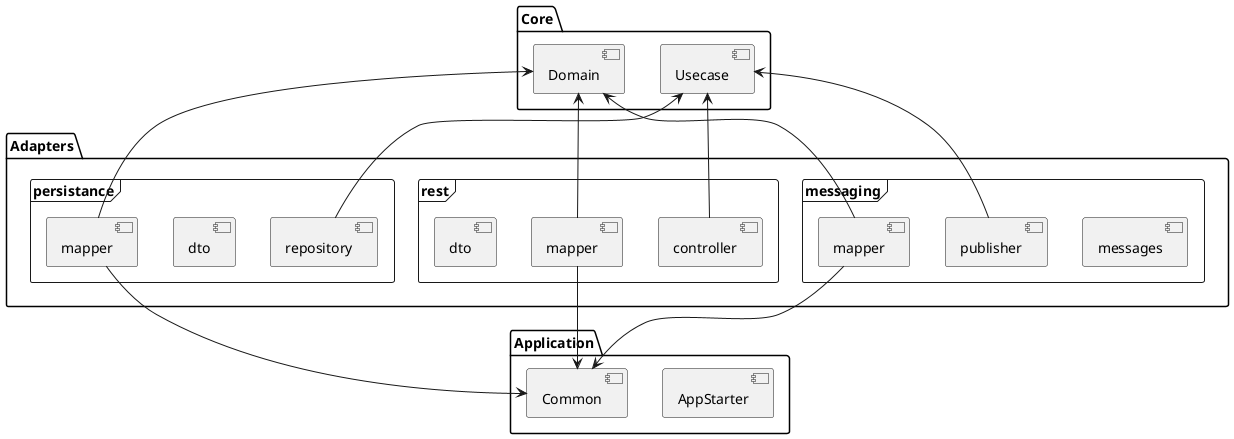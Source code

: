 @startuml

package "Core" {
	[Domain] as domain
	[Usecase] as usecase
}

package "Application" {
	[AppStarter]
	[Common] as common
}

package "Adapters" {
	frame "rest" {
		[controller] as rest_controller
		[mapper] as rest_mapper
		[dto] as rest_dto
	}
	frame "persistance" {
		[mapper] as persistance_mapper
		[dto] as persistance_model
		[repository] as persistance_repository
	}
	frame "messaging" {
		[messages] as messages
		[publisher]
		[mapper] as messaging_mapper
	}
}

domain <-- rest_mapper
domain <-- persistance_mapper
domain <-- messaging_mapper

rest_controller -up-> usecase
publisher -up-> usecase
persistance_repository -up-> usecase

rest_mapper --> common
persistance_mapper --> common
messaging_mapper --> common


@enduml